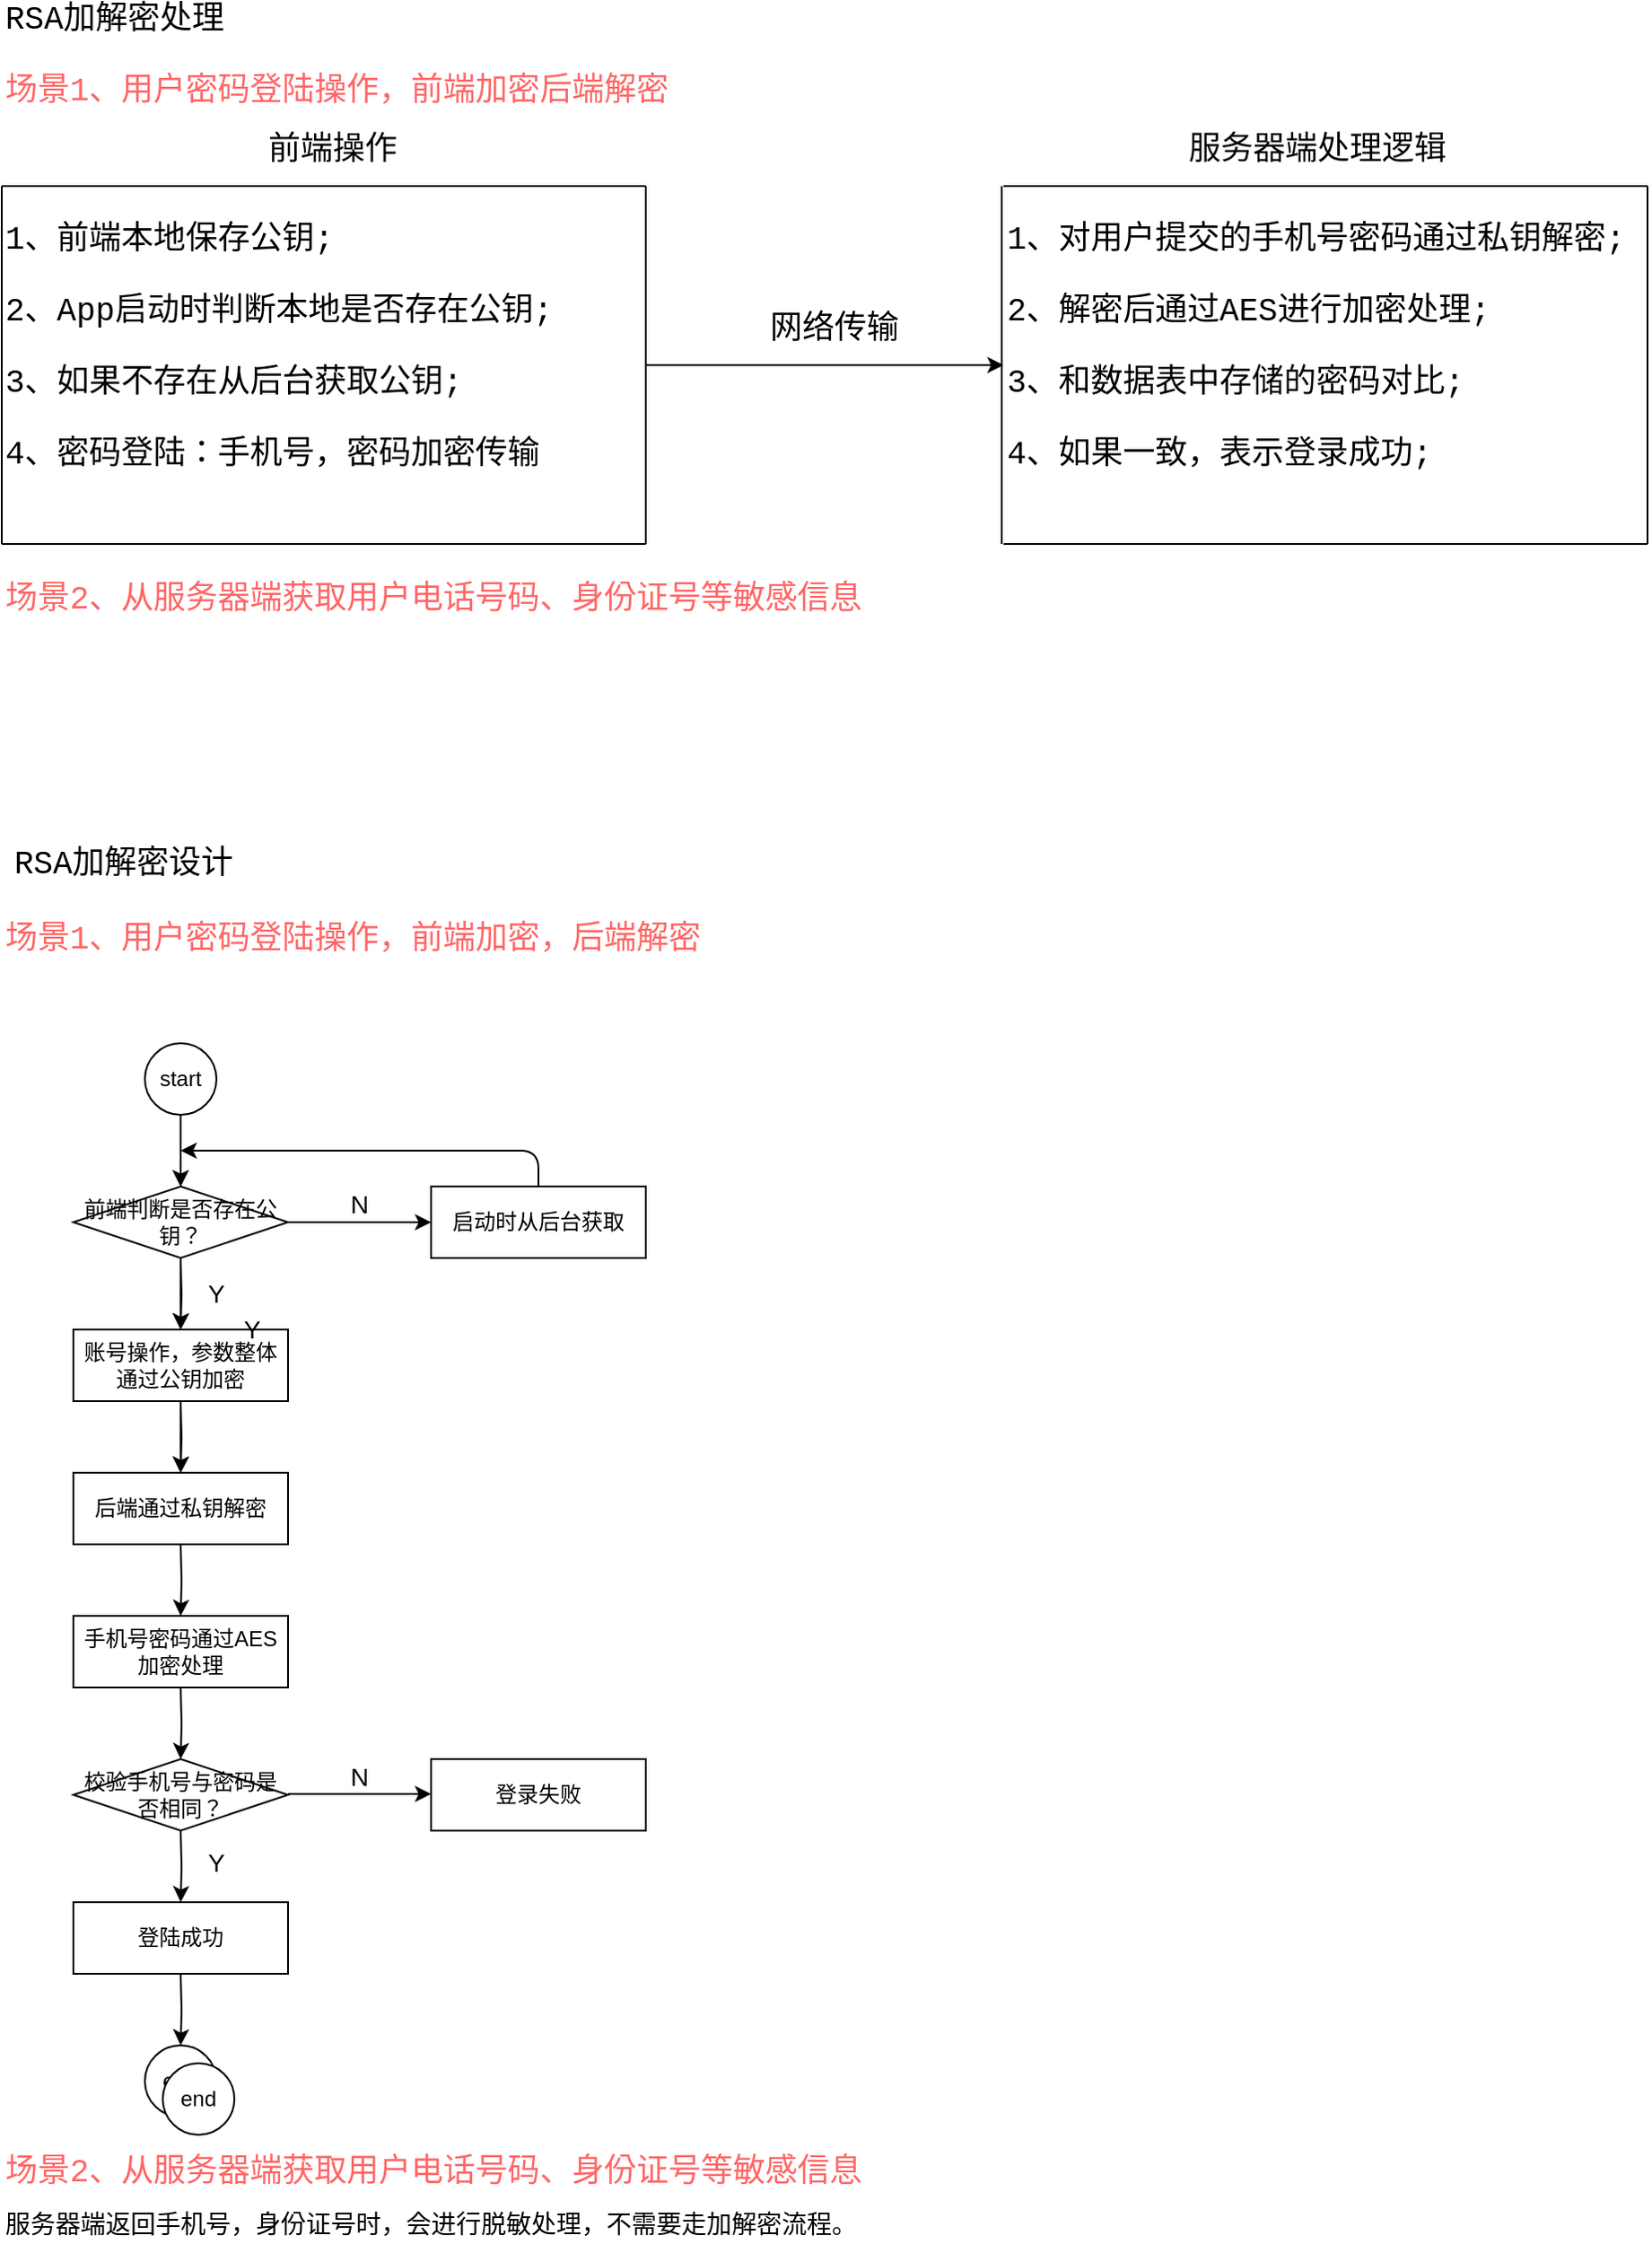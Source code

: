 <mxfile pages="1" version="11.2.2" type="github"><diagram id="vm-nRguI83lP-V9-EnzE" name="第 1 页"><mxGraphModel dx="1550" dy="838" grid="1" gridSize="10" guides="1" tooltips="1" connect="1" arrows="1" fold="1" page="1" pageScale="1" pageWidth="1169" pageHeight="1654" math="0" shadow="0"><root><mxCell id="0"/><mxCell id="1" parent="0"/><mxCell id="TqlClSmck0lXp9NJRzdf-17" value="" style="endArrow=none;html=1;fontFamily=Courier New;fontSize=18;" parent="1" edge="1"><mxGeometry width="50" height="50" relative="1" as="geometry"><mxPoint x="160" y="481" as="sourcePoint"/><mxPoint x="520" y="481" as="targetPoint"/></mxGeometry></mxCell><mxCell id="TqlClSmck0lXp9NJRzdf-18" value="前端操作" style="text;html=1;strokeColor=none;fillColor=none;align=center;verticalAlign=middle;whiteSpace=wrap;rounded=0;fontFamily=Courier New;fontSize=18;" parent="1" vertex="1"><mxGeometry x="290" y="451" width="110" height="20" as="geometry"/></mxCell><mxCell id="TqlClSmck0lXp9NJRzdf-19" value="" style="endArrow=none;html=1;fontFamily=Courier New;fontSize=18;" parent="1" edge="1"><mxGeometry width="50" height="50" relative="1" as="geometry"><mxPoint x="160" y="681" as="sourcePoint"/><mxPoint x="520" y="681" as="targetPoint"/></mxGeometry></mxCell><mxCell id="TqlClSmck0lXp9NJRzdf-20" value="1、前端本地保存公钥;" style="text;html=1;strokeColor=none;fillColor=none;align=left;verticalAlign=middle;whiteSpace=wrap;rounded=0;fontFamily=Courier New;fontSize=18;" parent="1" vertex="1"><mxGeometry x="160" y="501" width="270" height="20" as="geometry"/></mxCell><mxCell id="TqlClSmck0lXp9NJRzdf-21" value="2、App启动时判断本地是否存在公钥;" style="text;html=1;strokeColor=none;fillColor=none;align=left;verticalAlign=middle;whiteSpace=wrap;rounded=0;fontFamily=Courier New;fontSize=18;" parent="1" vertex="1"><mxGeometry x="160" y="541" width="370" height="20" as="geometry"/></mxCell><mxCell id="TqlClSmck0lXp9NJRzdf-24" value="3、如果不存在从后台获取公钥;" style="text;html=1;strokeColor=none;fillColor=none;align=left;verticalAlign=middle;whiteSpace=wrap;rounded=0;fontFamily=Courier New;fontSize=18;" parent="1" vertex="1"><mxGeometry x="160" y="581" width="370" height="20" as="geometry"/></mxCell><mxCell id="TqlClSmck0lXp9NJRzdf-25" value="4、密码登陆：手机号，密码加密传输" style="text;html=1;strokeColor=none;fillColor=none;align=left;verticalAlign=middle;whiteSpace=wrap;rounded=0;fontFamily=Courier New;fontSize=18;" parent="1" vertex="1"><mxGeometry x="160" y="621" width="350" height="20" as="geometry"/></mxCell><mxCell id="TqlClSmck0lXp9NJRzdf-26" value="" style="endArrow=none;html=1;fontFamily=Courier New;fontSize=18;" parent="1" edge="1"><mxGeometry width="50" height="50" relative="1" as="geometry"><mxPoint x="160" y="681" as="sourcePoint"/><mxPoint x="160" y="481" as="targetPoint"/></mxGeometry></mxCell><mxCell id="TqlClSmck0lXp9NJRzdf-27" value="" style="endArrow=none;html=1;fontFamily=Courier New;fontSize=18;" parent="1" edge="1"><mxGeometry width="50" height="50" relative="1" as="geometry"><mxPoint x="520" y="681" as="sourcePoint"/><mxPoint x="520" y="481" as="targetPoint"/></mxGeometry></mxCell><mxCell id="TqlClSmck0lXp9NJRzdf-28" value="服务器端处理逻辑" style="text;html=1;strokeColor=none;fillColor=none;align=center;verticalAlign=middle;whiteSpace=wrap;rounded=0;fontFamily=Courier New;fontSize=18;" parent="1" vertex="1"><mxGeometry x="802.5" y="451" width="185" height="20" as="geometry"/></mxCell><mxCell id="TqlClSmck0lXp9NJRzdf-30" value="" style="endArrow=none;html=1;fontFamily=Courier New;fontSize=18;" parent="1" edge="1"><mxGeometry width="50" height="50" relative="1" as="geometry"><mxPoint x="720" y="481" as="sourcePoint"/><mxPoint x="1080" y="481" as="targetPoint"/></mxGeometry></mxCell><mxCell id="TqlClSmck0lXp9NJRzdf-31" value="1、对用户提交的手机号密码通过私钥解密;" style="text;html=1;strokeColor=none;fillColor=none;align=left;verticalAlign=middle;whiteSpace=wrap;rounded=0;fontFamily=Courier New;fontSize=18;" parent="1" vertex="1"><mxGeometry x="720" y="501" width="350" height="20" as="geometry"/></mxCell><mxCell id="TqlClSmck0lXp9NJRzdf-32" value="2、解密后通过AES进行加密处理;" style="text;html=1;strokeColor=none;fillColor=none;align=left;verticalAlign=middle;whiteSpace=wrap;rounded=0;fontFamily=Courier New;fontSize=18;" parent="1" vertex="1"><mxGeometry x="720" y="541" width="300" height="20" as="geometry"/></mxCell><mxCell id="TqlClSmck0lXp9NJRzdf-33" value="3、和数据表中存储的密码对比;" style="text;html=1;strokeColor=none;fillColor=none;align=left;verticalAlign=middle;whiteSpace=wrap;rounded=0;fontFamily=Courier New;fontSize=18;" parent="1" vertex="1"><mxGeometry x="720" y="581" width="300" height="20" as="geometry"/></mxCell><mxCell id="TqlClSmck0lXp9NJRzdf-34" value="4、如果一致，表示登录成功;" style="text;html=1;strokeColor=none;fillColor=none;align=left;verticalAlign=middle;whiteSpace=wrap;rounded=0;fontFamily=Courier New;fontSize=18;" parent="1" vertex="1"><mxGeometry x="720" y="621" width="300" height="20" as="geometry"/></mxCell><mxCell id="TqlClSmck0lXp9NJRzdf-37" value="" style="endArrow=none;html=1;fontFamily=Courier New;fontSize=18;" parent="1" edge="1"><mxGeometry width="50" height="50" relative="1" as="geometry"><mxPoint x="719" y="681" as="sourcePoint"/><mxPoint x="719" y="481" as="targetPoint"/></mxGeometry></mxCell><mxCell id="TqlClSmck0lXp9NJRzdf-38" value="" style="endArrow=none;html=1;fontFamily=Courier New;fontSize=18;" parent="1" edge="1"><mxGeometry width="50" height="50" relative="1" as="geometry"><mxPoint x="720" y="681" as="sourcePoint"/><mxPoint x="1080" y="681" as="targetPoint"/></mxGeometry></mxCell><mxCell id="TqlClSmck0lXp9NJRzdf-39" value="" style="endArrow=none;html=1;fontFamily=Courier New;fontSize=18;" parent="1" edge="1"><mxGeometry width="50" height="50" relative="1" as="geometry"><mxPoint x="1080" y="681" as="sourcePoint"/><mxPoint x="1080" y="481" as="targetPoint"/></mxGeometry></mxCell><mxCell id="TqlClSmck0lXp9NJRzdf-40" value="" style="endArrow=classic;html=1;fontFamily=Courier New;fontSize=18;" parent="1" edge="1"><mxGeometry width="50" height="50" relative="1" as="geometry"><mxPoint x="520" y="581" as="sourcePoint"/><mxPoint x="720" y="581" as="targetPoint"/></mxGeometry></mxCell><mxCell id="TqlClSmck0lXp9NJRzdf-41" value="网络传输" style="text;html=1;strokeColor=none;fillColor=none;align=center;verticalAlign=middle;whiteSpace=wrap;rounded=0;fontFamily=Courier New;fontSize=18;" parent="1" vertex="1"><mxGeometry x="587.5" y="551" width="75" height="20" as="geometry"/></mxCell><mxCell id="TqlClSmck0lXp9NJRzdf-43" value="RSA加解密处理" style="text;html=1;strokeColor=none;fillColor=none;align=left;verticalAlign=middle;whiteSpace=wrap;rounded=0;fontFamily=Courier New;fontSize=18;" parent="1" vertex="1"><mxGeometry x="160" y="378" width="170" height="20" as="geometry"/></mxCell><mxCell id="TqlClSmck0lXp9NJRzdf-46" value="&lt;font color=&quot;#ff6666&quot;&gt;场景1、用户密码登陆操作，前端加密后端解密&lt;/font&gt;" style="text;html=1;strokeColor=none;fillColor=none;align=left;verticalAlign=middle;whiteSpace=wrap;rounded=0;fontFamily=Courier New;fontSize=18;" parent="1" vertex="1"><mxGeometry x="160" y="418" width="400" height="20" as="geometry"/></mxCell><mxCell id="TqlClSmck0lXp9NJRzdf-47" value="场景2、从服务器端获取用户电话号码、身份证号等敏感信息" style="text;html=1;strokeColor=none;fillColor=none;align=left;verticalAlign=middle;whiteSpace=wrap;rounded=0;fontFamily=Courier New;fontSize=18;fontColor=#FF6666;" parent="1" vertex="1"><mxGeometry x="160" y="702" width="510" height="20" as="geometry"/></mxCell><mxCell id="Q5s1AIALVBdQEQyCwZSe-8" value="" style="edgeStyle=orthogonalEdgeStyle;rounded=0;orthogonalLoop=1;jettySize=auto;html=1;" edge="1" parent="1" source="Q5s1AIALVBdQEQyCwZSe-1" target="Q5s1AIALVBdQEQyCwZSe-2"><mxGeometry relative="1" as="geometry"/></mxCell><mxCell id="Q5s1AIALVBdQEQyCwZSe-1" value="start" style="ellipse;whiteSpace=wrap;html=1;aspect=fixed;" vertex="1" parent="1"><mxGeometry x="240" y="960" width="40" height="40" as="geometry"/></mxCell><mxCell id="Q5s1AIALVBdQEQyCwZSe-12" value="" style="edgeStyle=orthogonalEdgeStyle;rounded=0;orthogonalLoop=1;jettySize=auto;html=1;" edge="1" parent="1" source="Q5s1AIALVBdQEQyCwZSe-2" target="Q5s1AIALVBdQEQyCwZSe-4"><mxGeometry relative="1" as="geometry"/></mxCell><mxCell id="Q5s1AIALVBdQEQyCwZSe-2" value="前端判断是否存在公钥？" style="rhombus;whiteSpace=wrap;html=1;" vertex="1" parent="1"><mxGeometry x="200" y="1040" width="120" height="40" as="geometry"/></mxCell><mxCell id="Q5s1AIALVBdQEQyCwZSe-3" value="启动时从后台获取" style="rounded=0;whiteSpace=wrap;html=1;" vertex="1" parent="1"><mxGeometry x="400" y="1040" width="120" height="40" as="geometry"/></mxCell><mxCell id="Q5s1AIALVBdQEQyCwZSe-17" value="" style="edgeStyle=orthogonalEdgeStyle;rounded=0;orthogonalLoop=1;jettySize=auto;html=1;" edge="1" parent="1" source="Q5s1AIALVBdQEQyCwZSe-4" target="Q5s1AIALVBdQEQyCwZSe-11"><mxGeometry relative="1" as="geometry"/></mxCell><mxCell id="Q5s1AIALVBdQEQyCwZSe-4" value="账号操作，参数整体通过公钥加密" style="rounded=0;whiteSpace=wrap;html=1;" vertex="1" parent="1"><mxGeometry x="200" y="1120" width="120" height="40" as="geometry"/></mxCell><mxCell id="Q5s1AIALVBdQEQyCwZSe-7" value="" style="endArrow=classic;html=1;entryX=0.5;entryY=0;entryDx=0;entryDy=0;" edge="1" parent="1" target="Q5s1AIALVBdQEQyCwZSe-2"><mxGeometry width="50" height="50" relative="1" as="geometry"><mxPoint x="260" y="1003" as="sourcePoint"/><mxPoint x="10" y="1240" as="targetPoint"/></mxGeometry></mxCell><mxCell id="Q5s1AIALVBdQEQyCwZSe-9" value="" style="edgeStyle=orthogonalEdgeStyle;rounded=0;orthogonalLoop=1;jettySize=auto;html=1;" edge="1" parent="1"><mxGeometry relative="1" as="geometry"><mxPoint x="260" y="1080" as="sourcePoint"/><mxPoint x="260" y="1120" as="targetPoint"/></mxGeometry></mxCell><mxCell id="Q5s1AIALVBdQEQyCwZSe-10" value="" style="endArrow=classic;html=1;entryX=0;entryY=0.5;entryDx=0;entryDy=0;exitX=1;exitY=0.5;exitDx=0;exitDy=0;" edge="1" parent="1" source="Q5s1AIALVBdQEQyCwZSe-2" target="Q5s1AIALVBdQEQyCwZSe-3"><mxGeometry width="50" height="50" relative="1" as="geometry"><mxPoint x="300" y="1110" as="sourcePoint"/><mxPoint x="350" y="1060" as="targetPoint"/></mxGeometry></mxCell><mxCell id="Q5s1AIALVBdQEQyCwZSe-11" value="后端通过私钥解密" style="rounded=0;whiteSpace=wrap;html=1;" vertex="1" parent="1"><mxGeometry x="200" y="1200" width="120" height="40" as="geometry"/></mxCell><mxCell id="Q5s1AIALVBdQEQyCwZSe-13" value="" style="edgeStyle=orthogonalEdgeStyle;rounded=0;orthogonalLoop=1;jettySize=auto;html=1;" edge="1" parent="1"><mxGeometry relative="1" as="geometry"><mxPoint x="260" y="1160" as="sourcePoint"/><mxPoint x="260" y="1200" as="targetPoint"/></mxGeometry></mxCell><mxCell id="Q5s1AIALVBdQEQyCwZSe-14" value="手机号密码通过AES加密处理" style="rounded=0;whiteSpace=wrap;html=1;" vertex="1" parent="1"><mxGeometry x="200" y="1280" width="120" height="40" as="geometry"/></mxCell><mxCell id="Q5s1AIALVBdQEQyCwZSe-16" value="校验手机号与密码是否相同？" style="rhombus;whiteSpace=wrap;html=1;" vertex="1" parent="1"><mxGeometry x="200" y="1360" width="120" height="40" as="geometry"/></mxCell><mxCell id="Q5s1AIALVBdQEQyCwZSe-18" value="" style="edgeStyle=orthogonalEdgeStyle;rounded=0;orthogonalLoop=1;jettySize=auto;html=1;" edge="1" parent="1"><mxGeometry relative="1" as="geometry"><mxPoint x="260" y="1240" as="sourcePoint"/><mxPoint x="260" y="1280" as="targetPoint"/></mxGeometry></mxCell><mxCell id="Q5s1AIALVBdQEQyCwZSe-19" value="" style="edgeStyle=orthogonalEdgeStyle;rounded=0;orthogonalLoop=1;jettySize=auto;html=1;" edge="1" parent="1"><mxGeometry relative="1" as="geometry"><mxPoint x="260" y="1320" as="sourcePoint"/><mxPoint x="260" y="1360" as="targetPoint"/></mxGeometry></mxCell><mxCell id="Q5s1AIALVBdQEQyCwZSe-21" value="end" style="ellipse;whiteSpace=wrap;html=1;aspect=fixed;" vertex="1" parent="1"><mxGeometry x="240" y="1520" width="40" height="40" as="geometry"/></mxCell><mxCell id="Q5s1AIALVBdQEQyCwZSe-22" value="" style="edgeStyle=orthogonalEdgeStyle;rounded=0;orthogonalLoop=1;jettySize=auto;html=1;" edge="1" parent="1"><mxGeometry relative="1" as="geometry"><mxPoint x="260" y="1400" as="sourcePoint"/><mxPoint x="260" y="1440" as="targetPoint"/></mxGeometry></mxCell><mxCell id="Q5s1AIALVBdQEQyCwZSe-23" value="" style="edgeStyle=orthogonalEdgeStyle;rounded=0;orthogonalLoop=1;jettySize=auto;html=1;" edge="1" parent="1"><mxGeometry relative="1" as="geometry"><mxPoint x="260" y="1480" as="sourcePoint"/><mxPoint x="260" y="1520" as="targetPoint"/></mxGeometry></mxCell><mxCell id="Q5s1AIALVBdQEQyCwZSe-24" value="" style="endArrow=classic;html=1;" edge="1" parent="1"><mxGeometry width="50" height="50" relative="1" as="geometry"><mxPoint x="460" y="1040" as="sourcePoint"/><mxPoint x="260" y="1020" as="targetPoint"/><Array as="points"><mxPoint x="460" y="1020"/></Array></mxGeometry></mxCell><mxCell id="Q5s1AIALVBdQEQyCwZSe-25" value="登陆成功" style="rounded=0;whiteSpace=wrap;html=1;" vertex="1" parent="1"><mxGeometry x="200" y="1440" width="120" height="40" as="geometry"/></mxCell><mxCell id="Q5s1AIALVBdQEQyCwZSe-26" value="&lt;font color=&quot;#ff6666&quot;&gt;场景1、用户密码登陆操作，前端加密，后端解密&lt;/font&gt;" style="text;html=1;strokeColor=none;fillColor=none;align=left;verticalAlign=middle;whiteSpace=wrap;rounded=0;fontFamily=Courier New;fontSize=18;" vertex="1" parent="1"><mxGeometry x="160" y="892" width="400" height="20" as="geometry"/></mxCell><mxCell id="Q5s1AIALVBdQEQyCwZSe-27" value="RSA加解密设计" style="text;html=1;strokeColor=none;fillColor=none;align=left;verticalAlign=middle;whiteSpace=wrap;rounded=0;fontFamily=Courier New;fontSize=18;" vertex="1" parent="1"><mxGeometry x="165" y="850" width="170" height="20" as="geometry"/></mxCell><mxCell id="Q5s1AIALVBdQEQyCwZSe-31" value="场景2、从服务器端获取用户电话号码、身份证号等敏感信息" style="text;html=1;strokeColor=none;fillColor=none;align=left;verticalAlign=middle;whiteSpace=wrap;rounded=0;fontFamily=Courier New;fontSize=18;fontColor=#FF6666;" vertex="1" parent="1"><mxGeometry x="160" y="1580.8" width="510" height="20" as="geometry"/></mxCell><mxCell id="Q5s1AIALVBdQEQyCwZSe-32" value="服务器端返回手机号，身份证号时，会进行脱敏处理，不需要走加解密流程。" style="text;html=1;strokeColor=none;fillColor=none;align=left;verticalAlign=middle;whiteSpace=wrap;rounded=0;fontSize=14;" vertex="1" parent="1"><mxGeometry x="160" y="1610" width="480" height="20" as="geometry"/></mxCell><mxCell id="Q5s1AIALVBdQEQyCwZSe-33" value="Y" style="text;html=1;strokeColor=none;fillColor=none;align=center;verticalAlign=middle;whiteSpace=wrap;rounded=0;fontSize=14;" vertex="1" parent="1"><mxGeometry x="260" y="1090" width="40" height="20" as="geometry"/></mxCell><mxCell id="Q5s1AIALVBdQEQyCwZSe-34" value="N" style="text;html=1;strokeColor=none;fillColor=none;align=center;verticalAlign=middle;whiteSpace=wrap;rounded=0;fontSize=14;" vertex="1" parent="1"><mxGeometry x="340" y="1040" width="40" height="20" as="geometry"/></mxCell><mxCell id="Q5s1AIALVBdQEQyCwZSe-35" value="Y" style="text;html=1;strokeColor=none;fillColor=none;align=center;verticalAlign=middle;whiteSpace=wrap;rounded=0;fontSize=14;" vertex="1" parent="1"><mxGeometry x="260" y="1408" width="40" height="20" as="geometry"/></mxCell><mxCell id="Q5s1AIALVBdQEQyCwZSe-36" value="Y" style="text;html=1;strokeColor=none;fillColor=none;align=center;verticalAlign=middle;whiteSpace=wrap;rounded=0;fontSize=14;" vertex="1" parent="1"><mxGeometry x="280" y="1110" width="40" height="20" as="geometry"/></mxCell><mxCell id="Q5s1AIALVBdQEQyCwZSe-37" value="登录失败" style="rounded=0;whiteSpace=wrap;html=1;" vertex="1" parent="1"><mxGeometry x="400" y="1360" width="120" height="40" as="geometry"/></mxCell><mxCell id="Q5s1AIALVBdQEQyCwZSe-38" value="" style="endArrow=classic;html=1;entryX=0;entryY=0.5;entryDx=0;entryDy=0;exitX=1;exitY=0.5;exitDx=0;exitDy=0;" edge="1" parent="1"><mxGeometry width="50" height="50" relative="1" as="geometry"><mxPoint x="320" y="1379.5" as="sourcePoint"/><mxPoint x="400" y="1379.5" as="targetPoint"/></mxGeometry></mxCell><mxCell id="Q5s1AIALVBdQEQyCwZSe-39" value="end" style="ellipse;whiteSpace=wrap;html=1;aspect=fixed;" vertex="1" parent="1"><mxGeometry x="250" y="1530" width="40" height="40" as="geometry"/></mxCell><mxCell id="Q5s1AIALVBdQEQyCwZSe-40" value="N" style="text;html=1;strokeColor=none;fillColor=none;align=center;verticalAlign=middle;whiteSpace=wrap;rounded=0;fontSize=14;" vertex="1" parent="1"><mxGeometry x="340" y="1360" width="40" height="20" as="geometry"/></mxCell></root></mxGraphModel></diagram></mxfile>
